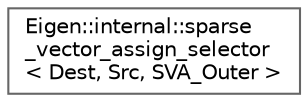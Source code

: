 digraph "Graphical Class Hierarchy"
{
 // LATEX_PDF_SIZE
  bgcolor="transparent";
  edge [fontname=Helvetica,fontsize=10,labelfontname=Helvetica,labelfontsize=10];
  node [fontname=Helvetica,fontsize=10,shape=box,height=0.2,width=0.4];
  rankdir="LR";
  Node0 [id="Node000000",label="Eigen::internal::sparse\l_vector_assign_selector\l\< Dest, Src, SVA_Outer \>",height=0.2,width=0.4,color="grey40", fillcolor="white", style="filled",URL="$structEigen_1_1internal_1_1sparse__vector__assign__selector_3_01Dest_00_01Src_00_01SVA__Outer_01_4.html",tooltip=" "];
}
